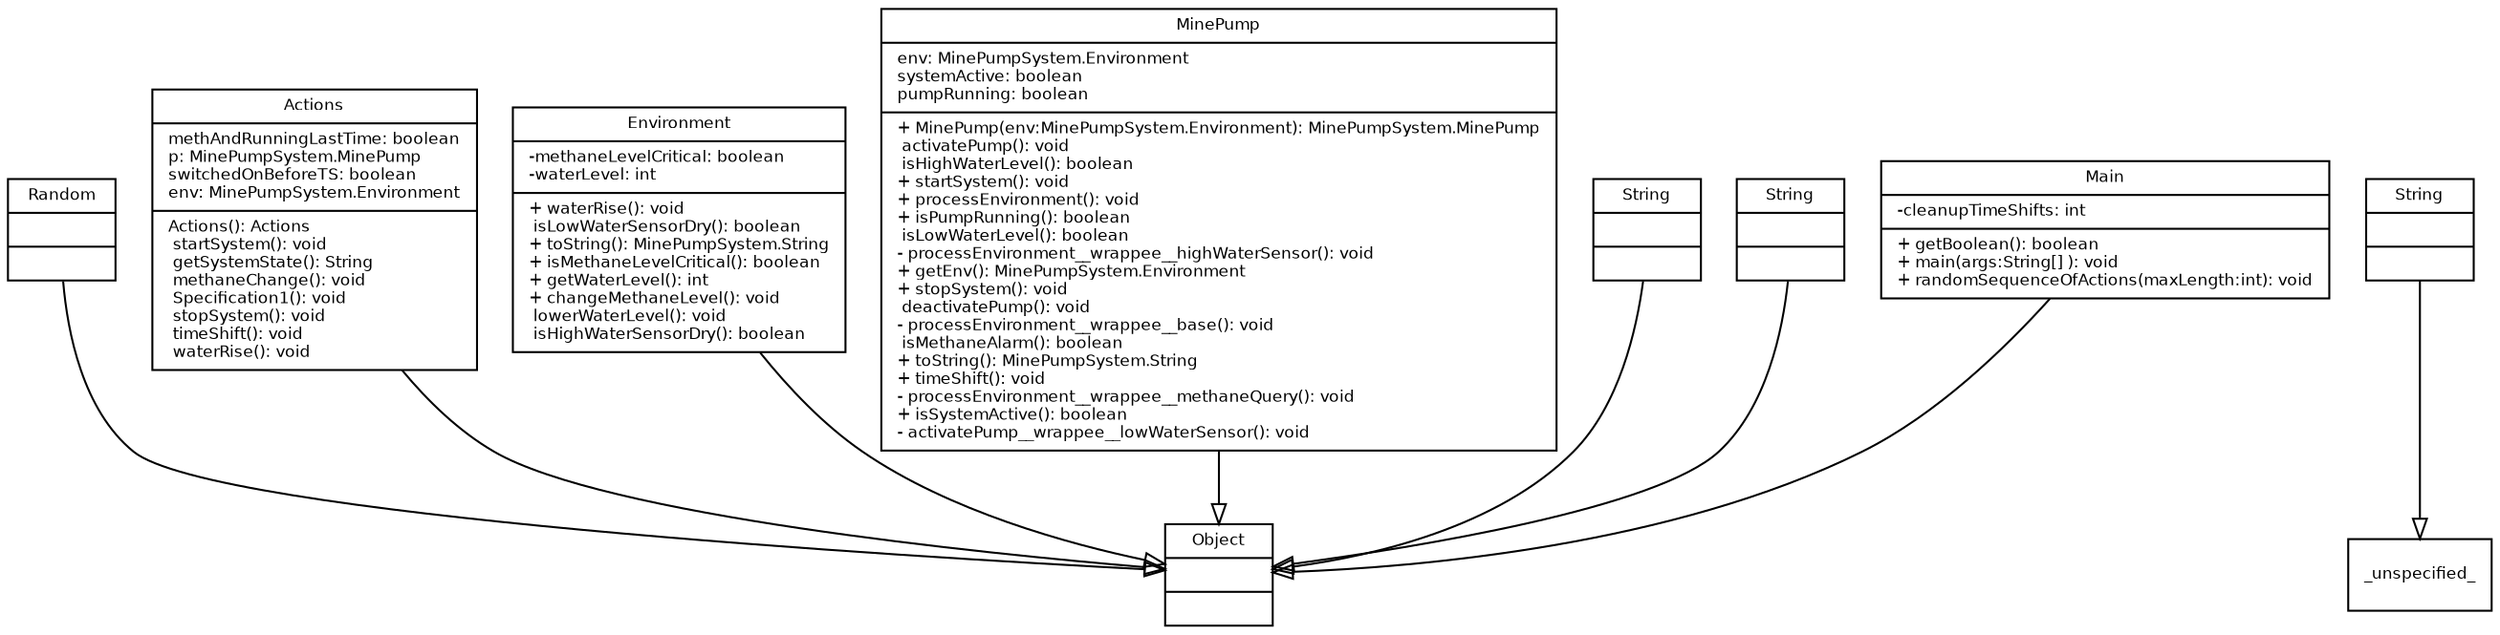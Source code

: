 digraph TypeHierarchy { 
        fontname = "Bitstream Vera Sans"
        fontsize = 8

        node [
                  fontname = "Bitstream Vera Sans"
                  fontsize = 8
                  shape = "record"
        ]

        edge [
                  fontname = "Bitstream Vera Sans"
                  fontsize = 8
        ]

        Random [
                  label = "{Random||}"
        ]

        Actions [
                  label = "{Actions|methAndRunningLastTime: boolean\lp: MinePumpSystem.MinePump\lswitchedOnBeforeTS: boolean\lenv: MinePumpSystem.Environment\l| Actions(): Actions\l startSystem(): void\l getSystemState(): String\l methaneChange(): void\l Specification1(): void\l stopSystem(): void\l timeShift(): void\l waterRise(): void\l}"
        ]

        MinePumpSystem_Environment [
                  label = "{Environment|-methaneLevelCritical: boolean\l-waterLevel: int\l|+ waterRise(): void\l isLowWaterSensorDry(): boolean\l+ toString(): MinePumpSystem.String\l+ isMethaneLevelCritical(): boolean\l+ getWaterLevel(): int\l+ changeMethaneLevel(): void\l lowerWaterLevel(): void\l isHighWaterSensorDry(): boolean\l}"
        ]

        MinePumpSystem_MinePump [
                  label = "{MinePump|env: MinePumpSystem.Environment\lsystemActive: boolean\lpumpRunning: boolean\l|+ MinePump(env:MinePumpSystem.Environment): MinePumpSystem.MinePump\l activatePump(): void\l isHighWaterLevel(): boolean\l+ startSystem(): void\l+ processEnvironment(): void\l+ isPumpRunning(): boolean\l isLowWaterLevel(): boolean\l- processEnvironment__wrappee__highWaterSensor(): void\l+ getEnv(): MinePumpSystem.Environment\l+ stopSystem(): void\l deactivatePump(): void\l- processEnvironment__wrappee__base(): void\l isMethaneAlarm(): boolean\l+ toString(): MinePumpSystem.String\l+ timeShift(): void\l- processEnvironment__wrappee__methaneQuery(): void\l+ isSystemActive(): boolean\l- activatePump__wrappee__lowWaterSensor(): void\l}"
        ]

        String [
                  label = "{String||}"
        ]

        java_lang_String [
                  label = "{String||}"
        ]

        java_lang_Object [
                  label = "{Object||}"
        ]

        MinePumpSystem_String [
                  label = "{String||}"
        ]

        Main [
                  label = "{Main|-cleanupTimeShifts: int\l|+ getBoolean(): boolean\l+ main(args:String[] ): void\l+ randomSequenceOfActions(maxLength:int): void\l}"
        ]

        edge [
                  arrowhead = "empty"
                  style = "solid"
                  arrowtail = "none"
        ]

        Random -> java_lang_Object
        Actions -> java_lang_Object
        MinePumpSystem_Environment -> java_lang_Object
        MinePumpSystem_MinePump -> java_lang_Object
        String -> _unspecified_
        java_lang_String -> java_lang_Object
        MinePumpSystem_String -> java_lang_Object
        Main -> java_lang_Object
        edge [
                  arrowhead = "empty"
                  style = "dashed"
                  arrowtail = "none"
        ]

        edge [
                  arrowhead = "normal"
                  style = "solid"
                  arrowtail = "odot"
        ]

}